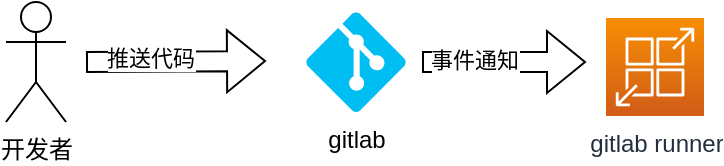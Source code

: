 <mxfile version="20.2.3" type="device"><diagram id="OwagIef6M5uDWNbYBrmc" name="第 1 页"><mxGraphModel dx="782" dy="549" grid="1" gridSize="10" guides="1" tooltips="1" connect="1" arrows="1" fold="1" page="1" pageScale="1" pageWidth="827" pageHeight="1169" math="0" shadow="0"><root><mxCell id="0"/><mxCell id="1" parent="0"/><mxCell id="ts_zkzEUaoi2E-LBVC5g-1" value="开发者" style="shape=umlActor;verticalLabelPosition=bottom;verticalAlign=top;html=1;outlineConnect=0;" vertex="1" parent="1"><mxGeometry x="100" y="170" width="30" height="60" as="geometry"/></mxCell><mxCell id="ts_zkzEUaoi2E-LBVC5g-2" value="gitlab" style="verticalLabelPosition=bottom;html=1;verticalAlign=top;align=center;strokeColor=none;fillColor=#00BEF2;shape=mxgraph.azure.git_repository;" vertex="1" parent="1"><mxGeometry x="250" y="175" width="50" height="50" as="geometry"/></mxCell><mxCell id="ts_zkzEUaoi2E-LBVC5g-3" value="gitlab runner" style="sketch=0;points=[[0,0,0],[0.25,0,0],[0.5,0,0],[0.75,0,0],[1,0,0],[0,1,0],[0.25,1,0],[0.5,1,0],[0.75,1,0],[1,1,0],[0,0.25,0],[0,0.5,0],[0,0.75,0],[1,0.25,0],[1,0.5,0],[1,0.75,0]];outlineConnect=0;fontColor=#232F3E;gradientColor=#F78E04;gradientDirection=north;fillColor=#D05C17;strokeColor=#ffffff;dashed=0;verticalLabelPosition=bottom;verticalAlign=top;align=center;html=1;fontSize=12;fontStyle=0;aspect=fixed;shape=mxgraph.aws4.resourceIcon;resIcon=mxgraph.aws4.app_runner;" vertex="1" parent="1"><mxGeometry x="400" y="178" width="49" height="49" as="geometry"/></mxCell><mxCell id="ts_zkzEUaoi2E-LBVC5g-4" value="" style="shape=flexArrow;endArrow=classic;html=1;rounded=0;" edge="1" parent="1"><mxGeometry width="50" height="50" relative="1" as="geometry"><mxPoint x="140" y="200" as="sourcePoint"/><mxPoint x="230" y="199.5" as="targetPoint"/></mxGeometry></mxCell><mxCell id="ts_zkzEUaoi2E-LBVC5g-6" value="推送代码" style="edgeLabel;html=1;align=center;verticalAlign=middle;resizable=0;points=[];" vertex="1" connectable="0" parent="ts_zkzEUaoi2E-LBVC5g-4"><mxGeometry x="-0.571" y="3" relative="1" as="geometry"><mxPoint x="12" y="1" as="offset"/></mxGeometry></mxCell><mxCell id="ts_zkzEUaoi2E-LBVC5g-5" value="" style="shape=flexArrow;endArrow=classic;html=1;rounded=0;" edge="1" parent="1"><mxGeometry width="50" height="50" relative="1" as="geometry"><mxPoint x="308" y="200" as="sourcePoint"/><mxPoint x="390" y="200" as="targetPoint"/></mxGeometry></mxCell><mxCell id="ts_zkzEUaoi2E-LBVC5g-7" value="事件通知" style="edgeLabel;html=1;align=center;verticalAlign=middle;resizable=0;points=[];" vertex="1" connectable="0" parent="ts_zkzEUaoi2E-LBVC5g-5"><mxGeometry x="-0.543" y="1" relative="1" as="geometry"><mxPoint x="7" as="offset"/></mxGeometry></mxCell></root></mxGraphModel></diagram></mxfile>
